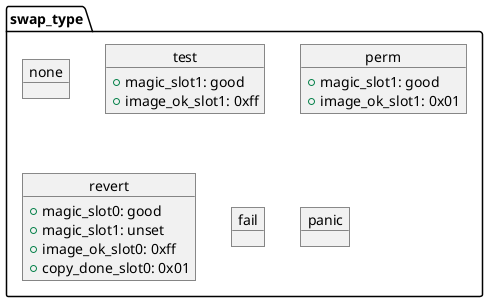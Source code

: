 @startuml swap_type

package swap_type {
    object none {
        
    }

    object test {
        + magic_slot1: good
        + image_ok_slot1: 0xff
    }

    object perm {
        + magic_slot1: good
        + image_ok_slot1: 0x01
    }

    object revert {
        + magic_slot0: good
        + magic_slot1: unset
        + image_ok_slot0: 0xff
        + copy_done_slot0: 0x01
    }

    object fail {
        
    }

    object panic {
        
    }
}






@enduml